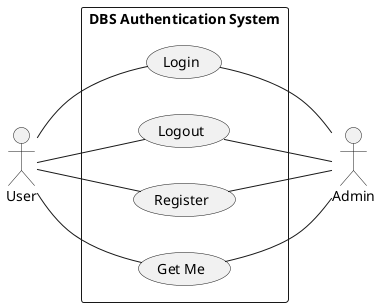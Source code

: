 @startuml DBS_Authentication_system Use Case Diagram
left to right direction
actor "User" as user
rectangle "DBS Authentication System" as dbs{
  usecase "Login" as login
  usecase "Logout" as logout
  usecase "Register" as register
  usecase "Get Me" as getMe
}
    user -- login
    user -- logout
    user -- register
    user -- getMe
actor "Admin" as admin
    login -- admin
    logout -- admin
    register -- admin
    getMe -- admin
@enduml